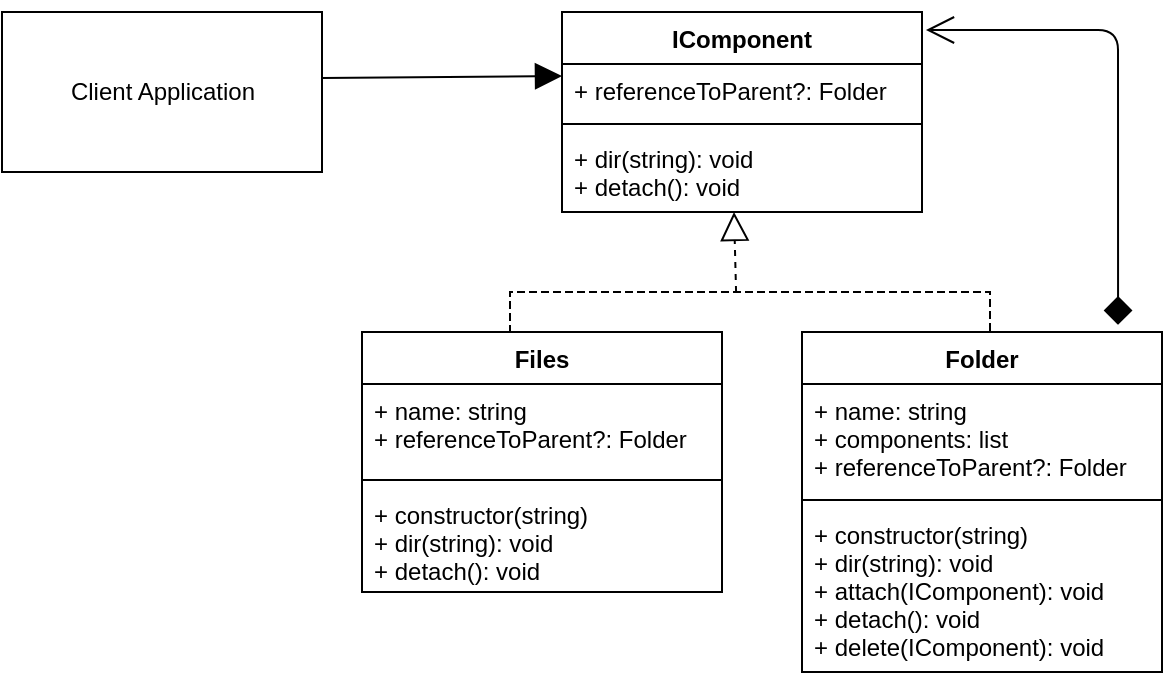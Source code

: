 <mxfile>
    <diagram id="nfoU5zl-Lrdo-RMUOea-" name="Page-1">
        <mxGraphModel dx="532" dy="-568" grid="1" gridSize="10" guides="1" tooltips="1" connect="1" arrows="1" fold="1" page="1" pageScale="1" pageWidth="827" pageHeight="1169" math="0" shadow="0">
            <root>
                <mxCell id="0"/>
                <mxCell id="1" parent="0"/>
                <mxCell id="52Nn8JB1zDlZzFZ0hI1m-1" value="Client Application" style="html=1;" parent="1" vertex="1">
                    <mxGeometry x="40" y="1200" width="160" height="80" as="geometry"/>
                </mxCell>
                <mxCell id="52Nn8JB1zDlZzFZ0hI1m-2" value="IComponent" style="swimlane;fontStyle=1;align=center;verticalAlign=top;childLayout=stackLayout;horizontal=1;startSize=26;horizontalStack=0;resizeParent=1;resizeParentMax=0;resizeLast=0;collapsible=1;marginBottom=0;" parent="1" vertex="1">
                    <mxGeometry x="320" y="1200" width="180" height="100" as="geometry"/>
                </mxCell>
                <mxCell id="52Nn8JB1zDlZzFZ0hI1m-3" value="+ referenceToParent?: Folder" style="text;strokeColor=none;fillColor=none;align=left;verticalAlign=top;spacingLeft=4;spacingRight=4;overflow=hidden;rotatable=0;points=[[0,0.5],[1,0.5]];portConstraint=eastwest;" parent="52Nn8JB1zDlZzFZ0hI1m-2" vertex="1">
                    <mxGeometry y="26" width="180" height="26" as="geometry"/>
                </mxCell>
                <mxCell id="52Nn8JB1zDlZzFZ0hI1m-4" value="" style="line;strokeWidth=1;fillColor=none;align=left;verticalAlign=middle;spacingTop=-1;spacingLeft=3;spacingRight=3;rotatable=0;labelPosition=right;points=[];portConstraint=eastwest;" parent="52Nn8JB1zDlZzFZ0hI1m-2" vertex="1">
                    <mxGeometry y="52" width="180" height="8" as="geometry"/>
                </mxCell>
                <mxCell id="52Nn8JB1zDlZzFZ0hI1m-5" value="+ dir(string): void&#10;+ detach(): void" style="text;strokeColor=none;fillColor=none;align=left;verticalAlign=top;spacingLeft=4;spacingRight=4;overflow=hidden;rotatable=0;points=[[0,0.5],[1,0.5]];portConstraint=eastwest;" parent="52Nn8JB1zDlZzFZ0hI1m-2" vertex="1">
                    <mxGeometry y="60" width="180" height="40" as="geometry"/>
                </mxCell>
                <mxCell id="52Nn8JB1zDlZzFZ0hI1m-6" value="Files" style="swimlane;fontStyle=1;align=center;verticalAlign=top;childLayout=stackLayout;horizontal=1;startSize=26;horizontalStack=0;resizeParent=1;resizeParentMax=0;resizeLast=0;collapsible=1;marginBottom=0;" parent="1" vertex="1">
                    <mxGeometry x="220" y="1360" width="180" height="130" as="geometry"/>
                </mxCell>
                <mxCell id="52Nn8JB1zDlZzFZ0hI1m-7" value="+ name: string&#10;+ referenceToParent?: Folder" style="text;strokeColor=none;fillColor=none;align=left;verticalAlign=top;spacingLeft=4;spacingRight=4;overflow=hidden;rotatable=0;points=[[0,0.5],[1,0.5]];portConstraint=eastwest;" parent="52Nn8JB1zDlZzFZ0hI1m-6" vertex="1">
                    <mxGeometry y="26" width="180" height="44" as="geometry"/>
                </mxCell>
                <mxCell id="52Nn8JB1zDlZzFZ0hI1m-8" value="" style="line;strokeWidth=1;fillColor=none;align=left;verticalAlign=middle;spacingTop=-1;spacingLeft=3;spacingRight=3;rotatable=0;labelPosition=right;points=[];portConstraint=eastwest;" parent="52Nn8JB1zDlZzFZ0hI1m-6" vertex="1">
                    <mxGeometry y="70" width="180" height="8" as="geometry"/>
                </mxCell>
                <mxCell id="52Nn8JB1zDlZzFZ0hI1m-9" value="+ constructor(string)&#10;+ dir(string): void&#10;+ detach(): void" style="text;strokeColor=none;fillColor=none;align=left;verticalAlign=top;spacingLeft=4;spacingRight=4;overflow=hidden;rotatable=0;points=[[0,0.5],[1,0.5]];portConstraint=eastwest;" parent="52Nn8JB1zDlZzFZ0hI1m-6" vertex="1">
                    <mxGeometry y="78" width="180" height="52" as="geometry"/>
                </mxCell>
                <mxCell id="52Nn8JB1zDlZzFZ0hI1m-10" value="Folder" style="swimlane;fontStyle=1;align=center;verticalAlign=top;childLayout=stackLayout;horizontal=1;startSize=26;horizontalStack=0;resizeParent=1;resizeParentMax=0;resizeLast=0;collapsible=1;marginBottom=0;" parent="1" vertex="1">
                    <mxGeometry x="440" y="1360" width="180" height="170" as="geometry"/>
                </mxCell>
                <mxCell id="52Nn8JB1zDlZzFZ0hI1m-11" value="+ name: string&#10;+ components: list&#10;+ referenceToParent?: Folder" style="text;strokeColor=none;fillColor=none;align=left;verticalAlign=top;spacingLeft=4;spacingRight=4;overflow=hidden;rotatable=0;points=[[0,0.5],[1,0.5]];portConstraint=eastwest;" parent="52Nn8JB1zDlZzFZ0hI1m-10" vertex="1">
                    <mxGeometry y="26" width="180" height="54" as="geometry"/>
                </mxCell>
                <mxCell id="52Nn8JB1zDlZzFZ0hI1m-12" value="" style="line;strokeWidth=1;fillColor=none;align=left;verticalAlign=middle;spacingTop=-1;spacingLeft=3;spacingRight=3;rotatable=0;labelPosition=right;points=[];portConstraint=eastwest;" parent="52Nn8JB1zDlZzFZ0hI1m-10" vertex="1">
                    <mxGeometry y="80" width="180" height="8" as="geometry"/>
                </mxCell>
                <mxCell id="52Nn8JB1zDlZzFZ0hI1m-13" value="+ constructor(string)&#10;+ dir(string): void&#10;+ attach(IComponent): void&#10;+ detach(): void&#10;+ delete(IComponent): void" style="text;strokeColor=none;fillColor=none;align=left;verticalAlign=top;spacingLeft=4;spacingRight=4;overflow=hidden;rotatable=0;points=[[0,0.5],[1,0.5]];portConstraint=eastwest;" parent="52Nn8JB1zDlZzFZ0hI1m-10" vertex="1">
                    <mxGeometry y="88" width="180" height="82" as="geometry"/>
                </mxCell>
                <mxCell id="52Nn8JB1zDlZzFZ0hI1m-14" value="" style="shape=partialRectangle;whiteSpace=wrap;html=1;bottom=1;right=1;left=1;top=0;fillColor=none;routingCenterX=-0.5;direction=west;dashed=1;" parent="1" vertex="1">
                    <mxGeometry x="294" y="1340" width="240" height="20" as="geometry"/>
                </mxCell>
                <mxCell id="52Nn8JB1zDlZzFZ0hI1m-15" value="" style="html=1;verticalAlign=bottom;startArrow=none;startFill=0;endArrow=block;startSize=8;exitX=0.529;exitY=1;exitDx=0;exitDy=0;exitPerimeter=0;dashed=1;endFill=0;endSize=12;" parent="1" source="52Nn8JB1zDlZzFZ0hI1m-14" edge="1">
                    <mxGeometry width="60" relative="1" as="geometry">
                        <mxPoint x="380" y="1380" as="sourcePoint"/>
                        <mxPoint x="406" y="1300" as="targetPoint"/>
                    </mxGeometry>
                </mxCell>
                <mxCell id="52Nn8JB1zDlZzFZ0hI1m-17" value="" style="endArrow=open;startArrow=diamond;endFill=0;startFill=1;endSize=12;html=1;exitX=0.878;exitY=-0.021;exitDx=0;exitDy=0;exitPerimeter=0;entryX=1.011;entryY=0.09;entryDx=0;entryDy=0;startSize=12;entryPerimeter=0;" parent="1" source="52Nn8JB1zDlZzFZ0hI1m-10" target="52Nn8JB1zDlZzFZ0hI1m-2" edge="1">
                    <mxGeometry width="160" relative="1" as="geometry">
                        <mxPoint x="330" y="1380" as="sourcePoint"/>
                        <mxPoint x="490" y="1380" as="targetPoint"/>
                        <Array as="points">
                            <mxPoint x="598" y="1209"/>
                        </Array>
                    </mxGeometry>
                </mxCell>
                <mxCell id="52Nn8JB1zDlZzFZ0hI1m-18" value="" style="html=1;verticalAlign=bottom;startArrow=none;startFill=0;endArrow=block;startSize=6;endSize=11;exitX=1;exitY=0.413;exitDx=0;exitDy=0;exitPerimeter=0;entryX=0;entryY=0.231;entryDx=0;entryDy=0;entryPerimeter=0;endFill=1;" parent="1" source="52Nn8JB1zDlZzFZ0hI1m-1" target="52Nn8JB1zDlZzFZ0hI1m-3" edge="1">
                    <mxGeometry width="80" relative="1" as="geometry">
                        <mxPoint x="370" y="1380" as="sourcePoint"/>
                        <mxPoint x="450" y="1380" as="targetPoint"/>
                    </mxGeometry>
                </mxCell>
            </root>
        </mxGraphModel>
    </diagram>
</mxfile>